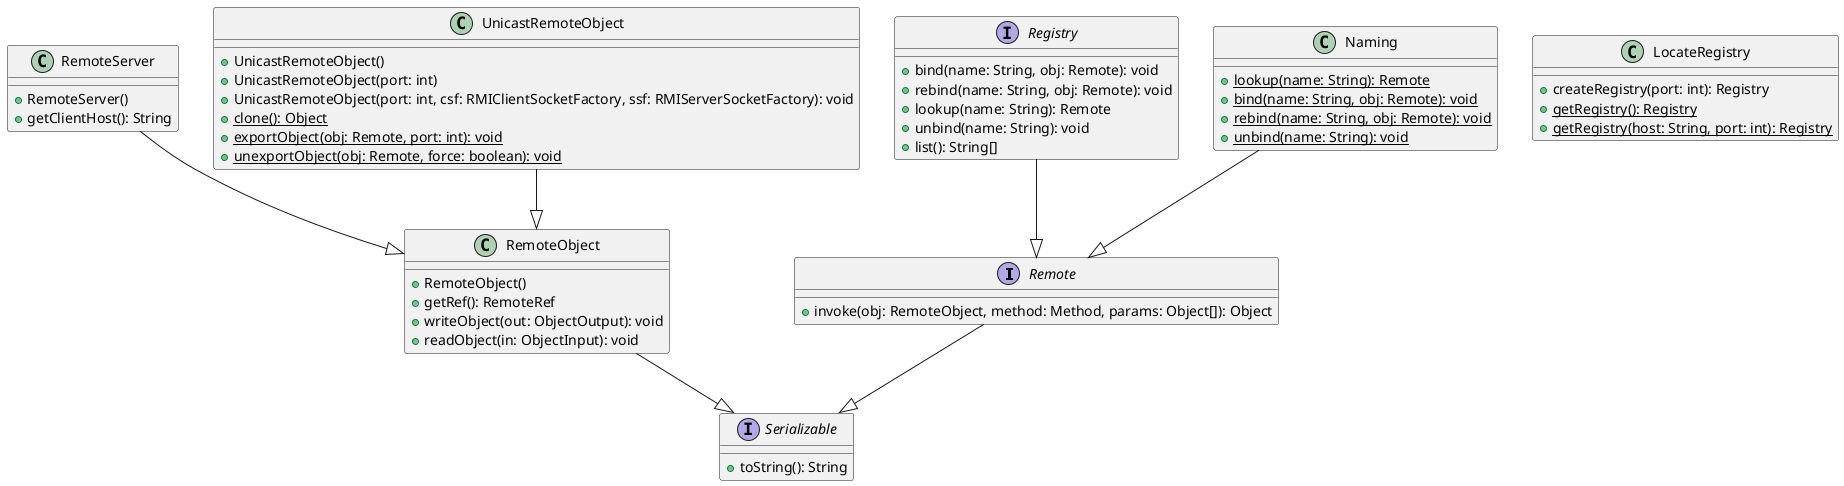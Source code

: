 @startuml

interface Remote {
  +invoke(obj: RemoteObject, method: Method, params: Object[]): Object
}

interface Serializable {
  +toString(): String
}

class RemoteObject {
  +RemoteObject()
  +getRef(): RemoteRef
  +writeObject(out: ObjectOutput): void
  +readObject(in: ObjectInput): void
}

class RemoteServer {
  +RemoteServer()
  +getClientHost(): String
}

class UnicastRemoteObject {
  +UnicastRemoteObject()
  +UnicastRemoteObject(port: int)
  +UnicastRemoteObject(port: int, csf: RMIClientSocketFactory, ssf: RMIServerSocketFactory): void
  +{static} clone(): Object
  +{static} exportObject(obj: Remote, port: int): void
  +{static} unexportObject(obj: Remote, force: boolean): void
}

interface Registry {
  +bind(name: String, obj: Remote): void
  +rebind(name: String, obj: Remote): void
  +lookup(name: String): Remote
  +unbind(name: String): void
  +list(): String[]
}

class LocateRegistry {
  +createRegistry(port: int): Registry
  +{static} getRegistry(): Registry
  +{static} getRegistry(host: String, port: int): Registry
}

class Naming {
  +{static} lookup(name: String): Remote
  +{static} bind(name: String, obj: Remote): void
  +{static} rebind(name: String, obj: Remote): void
  +{static} unbind(name: String): void
}

Registry --|> Remote

Remote --|> Serializable
RemoteObject --|> Serializable
UnicastRemoteObject --|> RemoteObject
RemoteServer --|> RemoteObject

Naming --|> Remote

@enduml
